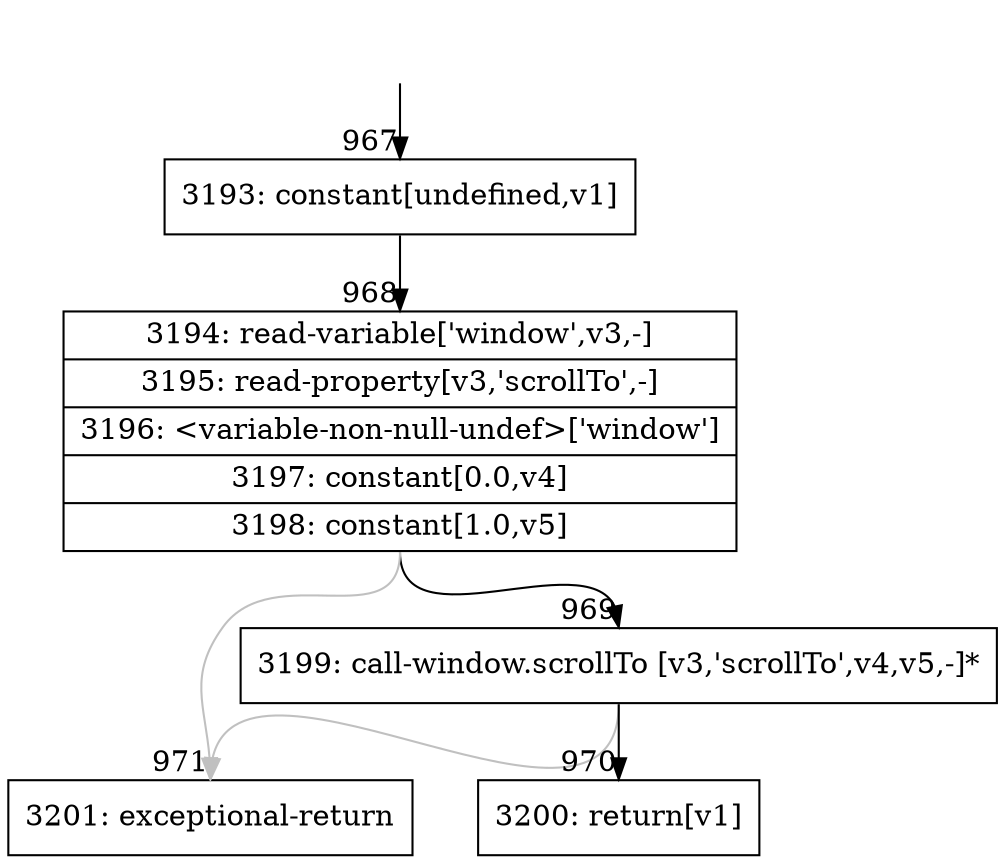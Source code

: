 digraph {
rankdir="TD"
BB_entry61[shape=none,label=""];
BB_entry61 -> BB967 [tailport=s, headport=n, headlabel="    967"]
BB967 [shape=record label="{3193: constant[undefined,v1]}" ] 
BB967 -> BB968 [tailport=s, headport=n, headlabel="      968"]
BB968 [shape=record label="{3194: read-variable['window',v3,-]|3195: read-property[v3,'scrollTo',-]|3196: \<variable-non-null-undef\>['window']|3197: constant[0.0,v4]|3198: constant[1.0,v5]}" ] 
BB968 -> BB969 [tailport=s, headport=n, headlabel="      969"]
BB968 -> BB971 [tailport=s, headport=n, color=gray, headlabel="      971"]
BB969 [shape=record label="{3199: call-window.scrollTo [v3,'scrollTo',v4,v5,-]*}" ] 
BB969 -> BB970 [tailport=s, headport=n, headlabel="      970"]
BB969 -> BB971 [tailport=s, headport=n, color=gray]
BB970 [shape=record label="{3200: return[v1]}" ] 
BB971 [shape=record label="{3201: exceptional-return}" ] 
//#$~ 1301
}

